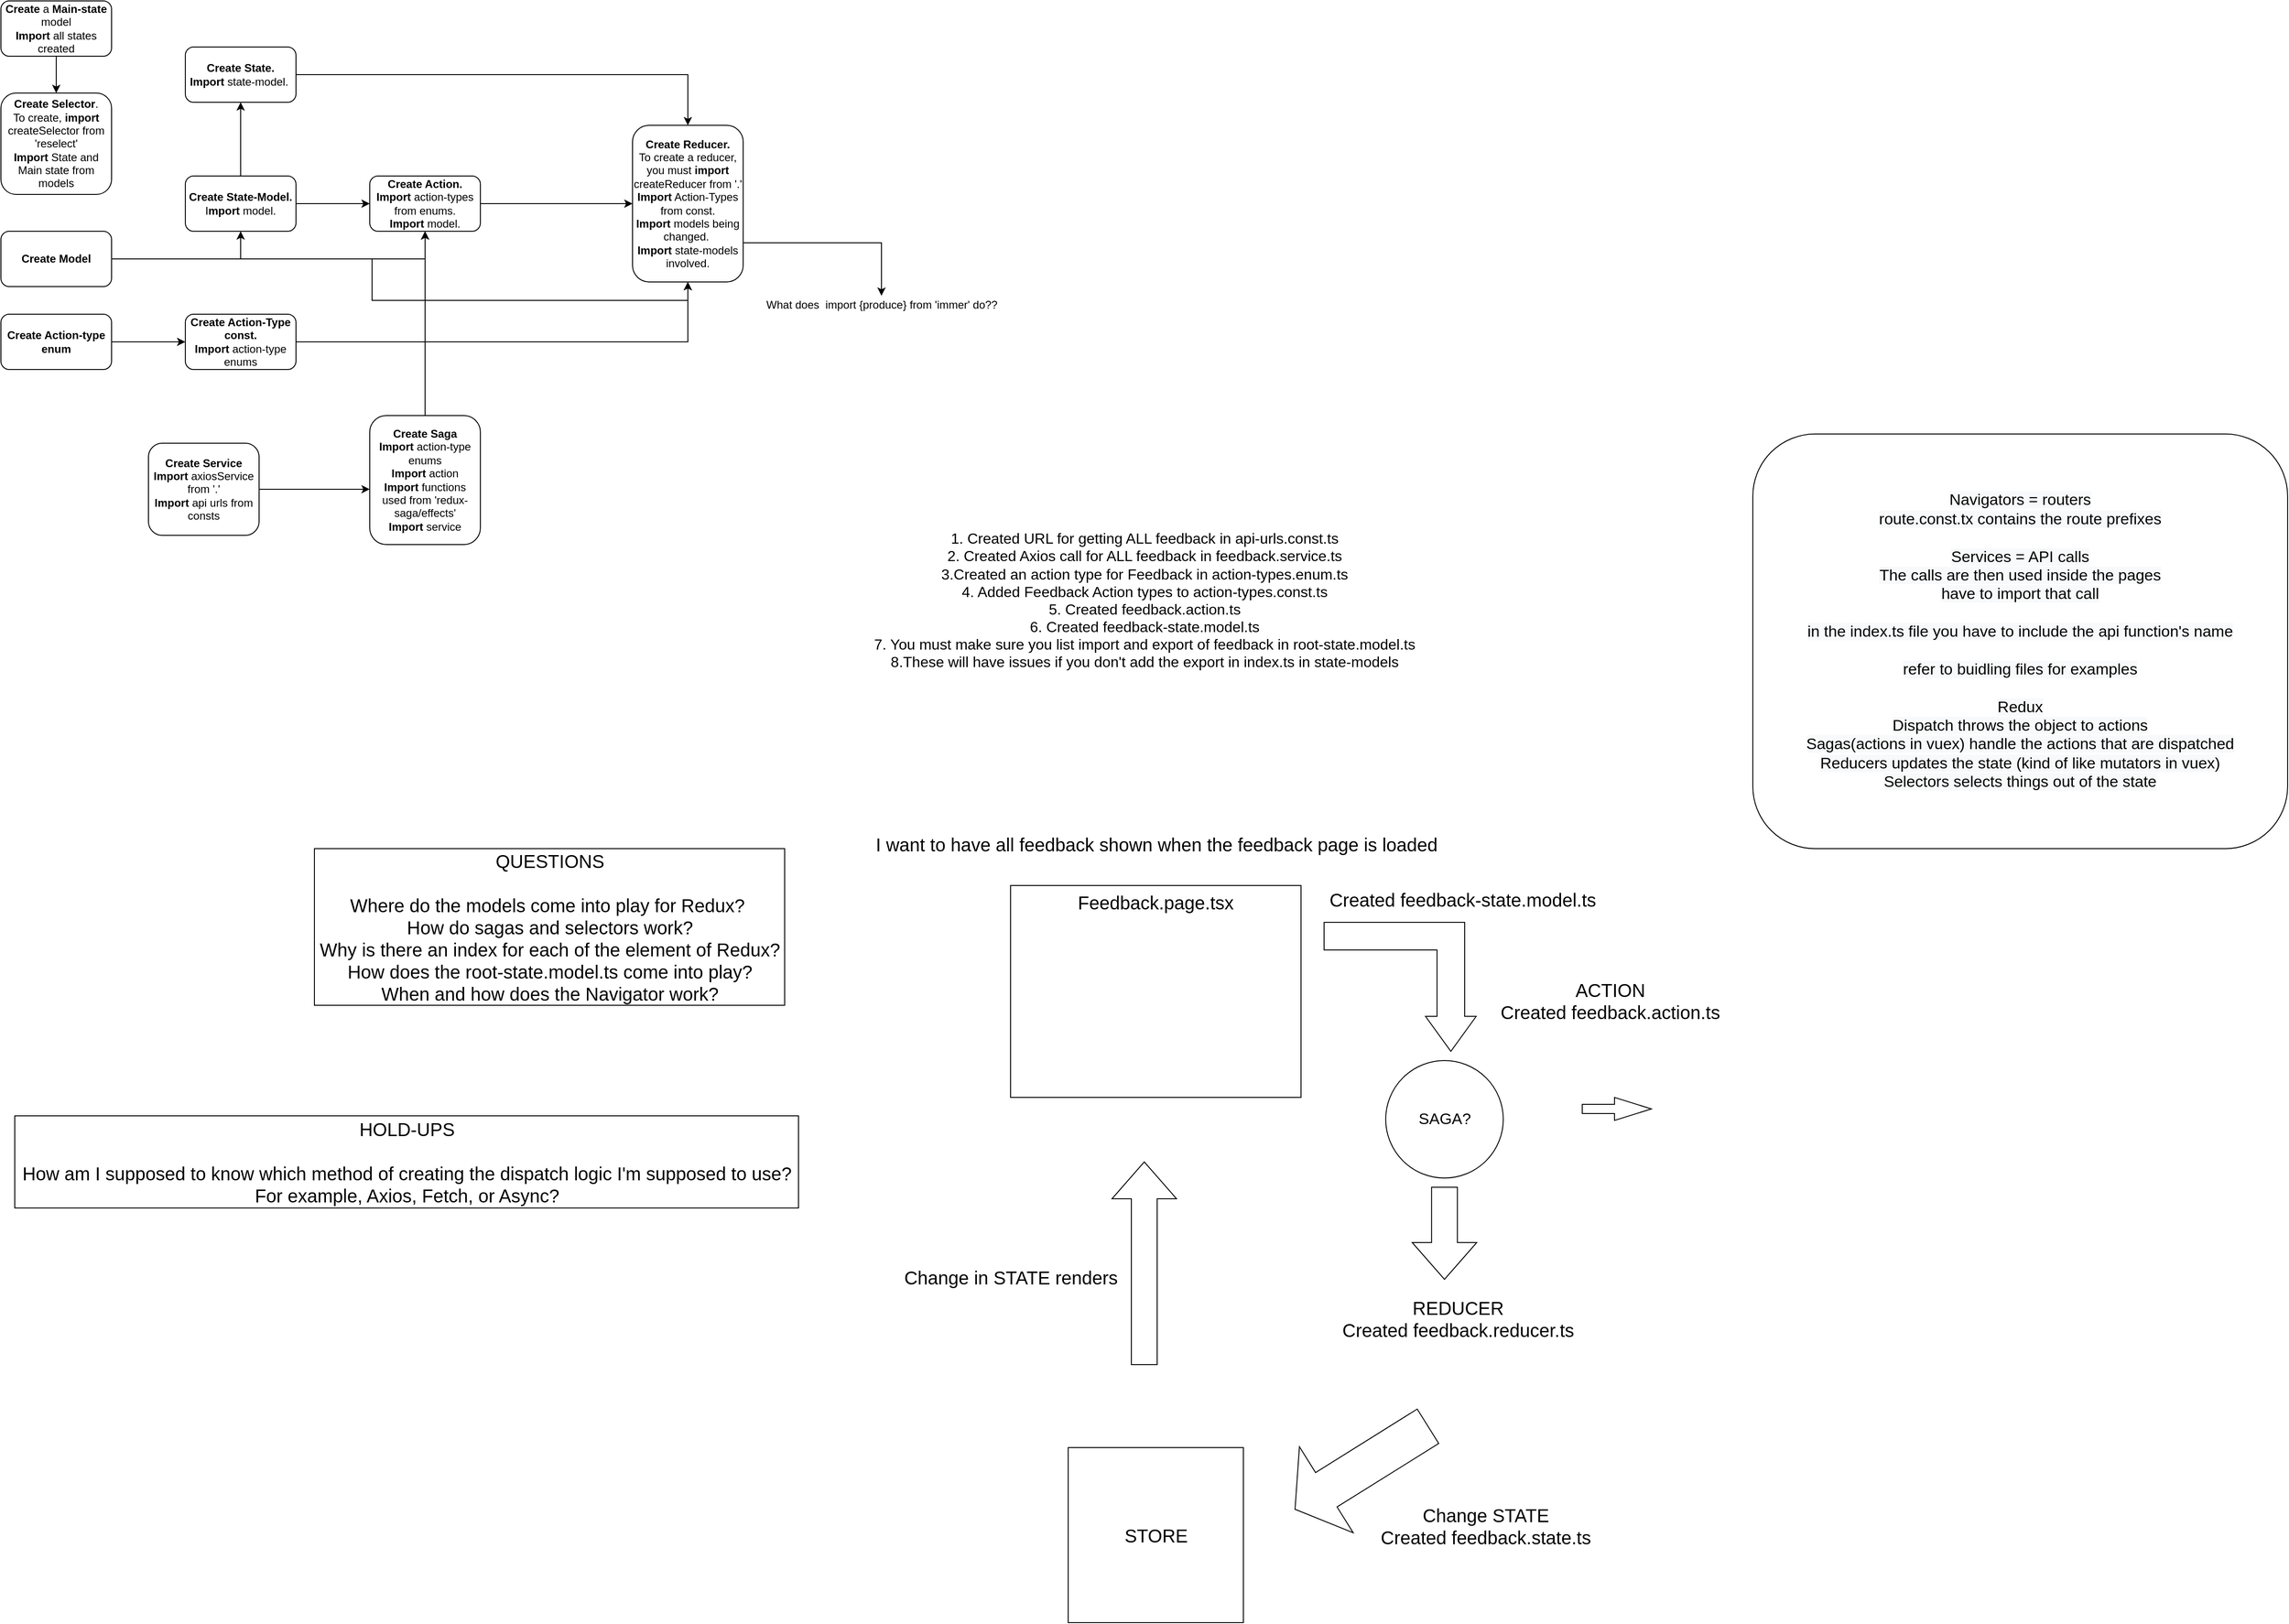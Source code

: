 <mxfile version="16.2.2" type="github"><diagram id="XgfM9L2U84ptgq3Brut_" name="Page-1"><mxGraphModel dx="2777" dy="1854" grid="1" gridSize="10" guides="1" tooltips="1" connect="1" arrows="1" fold="1" page="1" pageScale="1" pageWidth="850" pageHeight="1100" math="0" shadow="0"><root><mxCell id="0"/><mxCell id="1" parent="0"/><mxCell id="HKJ-q4QcWSh5zy6kkCTy-7" value="&lt;font style=&quot;font-size: 16px&quot;&gt;1. Created URL for getting ALL feedback in api-urls.const.ts&lt;br&gt;2. Created Axios call for ALL feedback in feedback.service.ts&lt;br&gt;3.Created an action type for Feedback in action-types.enum.ts&lt;br&gt;4. Added Feedback Action types to action-types.const.ts&lt;br&gt;5. Created feedback.action.ts&lt;br&gt;6. Created feedback-state.model.ts&lt;br&gt;7. You must make sure you list import and export of feedback in root-state.model.ts&lt;br&gt;8.These will have issues if you don't add the export in index.ts in state-models&lt;br&gt;&amp;nbsp;&lt;br&gt;&lt;/font&gt;" style="text;html=1;align=center;verticalAlign=middle;resizable=0;points=[];autosize=1;strokeColor=none;fillColor=none;" parent="1" vertex="1"><mxGeometry x="-290" y="-380" width="600" height="140" as="geometry"/></mxCell><mxCell id="xm6wbPc2NTRsquVf3GrX-1" value="&lt;font style=&quot;font-size: 20px;&quot;&gt;Feedback.page.tsx&lt;/font&gt;" style="rounded=0;whiteSpace=wrap;html=1;fontSize=20;horizontal=1;verticalAlign=top;" parent="1" vertex="1"><mxGeometry x="-135" y="-10" width="315" height="230" as="geometry"/></mxCell><mxCell id="Gx9mSEwqHbhLOsdDRLIW-3" value="I want to have all feedback shown when the feedback page is loaded" style="text;html=1;align=center;verticalAlign=middle;resizable=0;points=[];autosize=1;strokeColor=none;fillColor=none;fontSize=20;" parent="1" vertex="1"><mxGeometry x="-287.5" y="-70" width="620" height="30" as="geometry"/></mxCell><mxCell id="Gx9mSEwqHbhLOsdDRLIW-4" value="" style="html=1;shadow=0;dashed=0;align=center;verticalAlign=middle;shape=mxgraph.arrows2.bendArrow;dy=15;dx=38;notch=0;arrowHead=55;rounded=0;fontSize=20;direction=south;" parent="1" vertex="1"><mxGeometry x="205" y="30" width="165" height="140" as="geometry"/></mxCell><mxCell id="Gx9mSEwqHbhLOsdDRLIW-5" value="ACTION&lt;br&gt;Created feedback.action.ts" style="text;html=1;align=center;verticalAlign=middle;resizable=0;points=[];autosize=1;strokeColor=none;fillColor=none;fontSize=20;" parent="1" vertex="1"><mxGeometry x="390" y="90" width="250" height="50" as="geometry"/></mxCell><mxCell id="Gx9mSEwqHbhLOsdDRLIW-7" value="" style="html=1;shadow=0;dashed=0;align=center;verticalAlign=middle;shape=mxgraph.arrows2.arrow;dy=0.6;dx=40;direction=south;notch=0;fontSize=20;" parent="1" vertex="1"><mxGeometry x="300.6" y="317.5" width="70" height="100" as="geometry"/></mxCell><mxCell id="Gx9mSEwqHbhLOsdDRLIW-8" value="REDUCER&lt;br&gt;Created feedback.reducer.ts" style="text;html=1;align=center;verticalAlign=middle;resizable=0;points=[];autosize=1;strokeColor=none;fillColor=none;fontSize=20;" parent="1" vertex="1"><mxGeometry x="215" y="435" width="270" height="50" as="geometry"/></mxCell><mxCell id="Gx9mSEwqHbhLOsdDRLIW-9" value="" style="html=1;shadow=0;dashed=0;align=center;verticalAlign=middle;shape=mxgraph.arrows2.arrow;dy=0.6;dx=40;direction=north;notch=0;fontSize=20;rotation=-122;" parent="1" vertex="1"><mxGeometry x="190.6" y="536.96" width="110" height="170" as="geometry"/></mxCell><mxCell id="Gx9mSEwqHbhLOsdDRLIW-10" value="STORE" style="whiteSpace=wrap;html=1;aspect=fixed;fontSize=20;" parent="1" vertex="1"><mxGeometry x="-72.5" y="600" width="190" height="190" as="geometry"/></mxCell><mxCell id="Gx9mSEwqHbhLOsdDRLIW-11" value="Created feedback-state.model.ts" style="text;html=1;align=center;verticalAlign=middle;resizable=0;points=[];autosize=1;strokeColor=none;fillColor=none;fontSize=20;" parent="1" vertex="1"><mxGeometry x="205" y="-10" width="300" height="30" as="geometry"/></mxCell><mxCell id="Gx9mSEwqHbhLOsdDRLIW-13" value="Change STATE&lt;br&gt;Created feedback.state.ts" style="text;html=1;align=center;verticalAlign=middle;resizable=0;points=[];autosize=1;strokeColor=none;fillColor=none;fontSize=20;" parent="1" vertex="1"><mxGeometry x="260" y="660" width="240" height="50" as="geometry"/></mxCell><mxCell id="Gx9mSEwqHbhLOsdDRLIW-14" value="" style="html=1;shadow=0;dashed=0;align=center;verticalAlign=middle;shape=mxgraph.arrows2.arrow;dy=0.6;dx=40;direction=north;notch=0;fontSize=20;" parent="1" vertex="1"><mxGeometry x="-25" y="290" width="70" height="220" as="geometry"/></mxCell><mxCell id="Gx9mSEwqHbhLOsdDRLIW-15" value="Change in STATE renders" style="text;html=1;align=center;verticalAlign=middle;resizable=0;points=[];autosize=1;strokeColor=none;fillColor=none;fontSize=20;" parent="1" vertex="1"><mxGeometry x="-260" y="400" width="250" height="30" as="geometry"/></mxCell><mxCell id="Gx9mSEwqHbhLOsdDRLIW-16" value="&lt;font style=&quot;font-size: 20px&quot;&gt;QUESTIONS&lt;br&gt;&lt;br&gt;Where do the models come into play for Redux?&amp;nbsp;&lt;br&gt;How do sagas and selectors work?&lt;br&gt;Why is there an index for each of the element of Redux?&lt;br&gt;How does the root-state.model.ts come into play?&lt;br&gt;When and how does the Navigator work?&lt;/font&gt;" style="text;html=1;align=center;verticalAlign=middle;resizable=0;points=[];autosize=1;strokeColor=default;fillColor=default;fontSize=20;" parent="1" vertex="1"><mxGeometry x="-890" y="-50" width="510" height="170" as="geometry"/></mxCell><mxCell id="Gx9mSEwqHbhLOsdDRLIW-17" value="&lt;span style=&quot;background-color: rgb(248 , 249 , 250)&quot;&gt;Navigators = routers&lt;/span&gt;&lt;br style=&quot;background-color: rgb(248 , 249 , 250)&quot;&gt;&lt;span style=&quot;background-color: rgb(248 , 249 , 250)&quot;&gt;route.const.tx contains the route prefixes&lt;/span&gt;&lt;br style=&quot;background-color: rgb(248 , 249 , 250)&quot;&gt;&lt;br style=&quot;background-color: rgb(248 , 249 , 250)&quot;&gt;&lt;span style=&quot;background-color: rgb(248 , 249 , 250)&quot;&gt;Services = API calls&lt;/span&gt;&lt;br style=&quot;background-color: rgb(248 , 249 , 250)&quot;&gt;&lt;span style=&quot;background-color: rgb(248 , 249 , 250)&quot;&gt;The calls are then used inside the pages&lt;/span&gt;&lt;br style=&quot;background-color: rgb(248 , 249 , 250)&quot;&gt;&lt;span style=&quot;background-color: rgb(248 , 249 , 250)&quot;&gt;have to import that call&lt;/span&gt;&lt;br style=&quot;background-color: rgb(248 , 249 , 250)&quot;&gt;&lt;br style=&quot;background-color: rgb(248 , 249 , 250)&quot;&gt;&lt;span style=&quot;background-color: rgb(248 , 249 , 250)&quot;&gt;in the index.ts file you have to include the api function's name&lt;/span&gt;&lt;br style=&quot;background-color: rgb(248 , 249 , 250)&quot;&gt;&lt;br style=&quot;background-color: rgb(248 , 249 , 250)&quot;&gt;&lt;span style=&quot;background-color: rgb(248 , 249 , 250)&quot;&gt;refer to buidling files for examples&lt;/span&gt;&lt;br style=&quot;background-color: rgb(248 , 249 , 250)&quot;&gt;&lt;br style=&quot;background-color: rgb(248 , 249 , 250)&quot;&gt;&lt;span style=&quot;background-color: rgb(248 , 249 , 250)&quot;&gt;Redux&lt;/span&gt;&lt;br style=&quot;background-color: rgb(248 , 249 , 250)&quot;&gt;&lt;span style=&quot;background-color: rgb(248 , 249 , 250)&quot;&gt;Dispatch throws the object to actions&lt;/span&gt;&lt;br style=&quot;background-color: rgb(248 , 249 , 250)&quot;&gt;&lt;span style=&quot;background-color: rgb(248 , 249 , 250)&quot;&gt;Sagas(actions in vuex) handle the actions that are dispatched&lt;/span&gt;&lt;br style=&quot;background-color: rgb(248 , 249 , 250)&quot;&gt;&lt;span style=&quot;background-color: rgb(248 , 249 , 250)&quot;&gt;Reducers updates the state (kind of like mutators in vuex)&lt;/span&gt;&lt;br style=&quot;background-color: rgb(248 , 249 , 250)&quot;&gt;&lt;span style=&quot;background-color: rgb(248 , 249 , 250)&quot;&gt;Selectors selects things out of the state&lt;/span&gt;" style="rounded=1;html=1;fontSize=17;fillColor=default;gradientColor=none;labelBackgroundColor=default;labelBorderColor=none;whiteSpace=wrap;" parent="1" vertex="1"><mxGeometry x="670" y="-500" width="580" height="450" as="geometry"/></mxCell><mxCell id="Gx9mSEwqHbhLOsdDRLIW-18" value="" style="html=1;shadow=0;dashed=0;align=center;verticalAlign=middle;shape=mxgraph.arrows2.arrow;dy=0.6;dx=40;notch=0;rounded=0;glass=0;labelBackgroundColor=default;labelBorderColor=none;fontSize=17;fillColor=default;gradientColor=none;" parent="1" vertex="1"><mxGeometry x="485" y="220" width="75" height="25" as="geometry"/></mxCell><mxCell id="Gx9mSEwqHbhLOsdDRLIW-19" value="SAGA?" style="ellipse;whiteSpace=wrap;html=1;aspect=fixed;rounded=0;glass=0;labelBackgroundColor=default;labelBorderColor=none;fontSize=17;fillColor=default;gradientColor=none;" parent="1" vertex="1"><mxGeometry x="271.85" y="180" width="127.5" height="127.5" as="geometry"/></mxCell><mxCell id="Gx9mSEwqHbhLOsdDRLIW-20" value="HOLD-UPS&lt;br&gt;&lt;br&gt;How am I supposed to know which method of creating the dispatch logic I'm supposed to use?&lt;br&gt;For example, Axios, Fetch, or Async?" style="text;html=1;align=center;verticalAlign=middle;resizable=0;points=[];autosize=1;strokeColor=default;fillColor=default;fontSize=20;gradientColor=none;" parent="1" vertex="1"><mxGeometry x="-1215" y="240" width="850" height="100" as="geometry"/></mxCell><mxCell id="nQYD_IvhaFjxJZ9YPyPO-30" value="" style="edgeStyle=orthogonalEdgeStyle;rounded=0;orthogonalLoop=1;jettySize=auto;html=1;entryX=0.5;entryY=1;entryDx=0;entryDy=0;" parent="1" source="nQYD_IvhaFjxJZ9YPyPO-28" target="nQYD_IvhaFjxJZ9YPyPO-29" edge="1"><mxGeometry relative="1" as="geometry"/></mxCell><mxCell id="nQYD_IvhaFjxJZ9YPyPO-43" style="edgeStyle=orthogonalEdgeStyle;rounded=0;orthogonalLoop=1;jettySize=auto;html=1;exitX=1;exitY=0.5;exitDx=0;exitDy=0;entryX=0.5;entryY=1;entryDx=0;entryDy=0;" parent="1" source="nQYD_IvhaFjxJZ9YPyPO-28" target="nQYD_IvhaFjxJZ9YPyPO-36" edge="1"><mxGeometry relative="1" as="geometry"/></mxCell><mxCell id="nQYD_IvhaFjxJZ9YPyPO-44" style="edgeStyle=orthogonalEdgeStyle;rounded=0;orthogonalLoop=1;jettySize=auto;html=1;exitX=1;exitY=0.5;exitDx=0;exitDy=0;entryX=0.5;entryY=1;entryDx=0;entryDy=0;" parent="1" source="nQYD_IvhaFjxJZ9YPyPO-28" target="nQYD_IvhaFjxJZ9YPyPO-38" edge="1"><mxGeometry relative="1" as="geometry"/></mxCell><mxCell id="nQYD_IvhaFjxJZ9YPyPO-28" value="&lt;b&gt;Create Model&lt;/b&gt;" style="rounded=1;whiteSpace=wrap;html=1;" parent="1" vertex="1"><mxGeometry x="-1230" y="-720" width="120" height="60" as="geometry"/></mxCell><mxCell id="nQYD_IvhaFjxJZ9YPyPO-37" value="" style="edgeStyle=orthogonalEdgeStyle;rounded=0;orthogonalLoop=1;jettySize=auto;html=1;" parent="1" source="nQYD_IvhaFjxJZ9YPyPO-29" target="nQYD_IvhaFjxJZ9YPyPO-36" edge="1"><mxGeometry relative="1" as="geometry"/></mxCell><mxCell id="nQYD_IvhaFjxJZ9YPyPO-41" value="" style="edgeStyle=orthogonalEdgeStyle;rounded=0;orthogonalLoop=1;jettySize=auto;html=1;" parent="1" source="nQYD_IvhaFjxJZ9YPyPO-29" target="nQYD_IvhaFjxJZ9YPyPO-40" edge="1"><mxGeometry relative="1" as="geometry"/></mxCell><mxCell id="nQYD_IvhaFjxJZ9YPyPO-29" value="&lt;b&gt;Create State-Model.&lt;/b&gt;&lt;br&gt;I&lt;b&gt;mport&lt;/b&gt; model." style="rounded=1;whiteSpace=wrap;html=1;" parent="1" vertex="1"><mxGeometry x="-1030" y="-780" width="120" height="60" as="geometry"/></mxCell><mxCell id="nQYD_IvhaFjxJZ9YPyPO-45" style="edgeStyle=orthogonalEdgeStyle;rounded=0;orthogonalLoop=1;jettySize=auto;html=1;exitX=1;exitY=0.5;exitDx=0;exitDy=0;" parent="1" source="nQYD_IvhaFjxJZ9YPyPO-31" target="nQYD_IvhaFjxJZ9YPyPO-38" edge="1"><mxGeometry relative="1" as="geometry"/></mxCell><mxCell id="nQYD_IvhaFjxJZ9YPyPO-31" value="&lt;b&gt;Create Action-Type const.&lt;br&gt;Import&lt;/b&gt; action-type enums" style="rounded=1;whiteSpace=wrap;html=1;" parent="1" vertex="1"><mxGeometry x="-1030" y="-630" width="120" height="60" as="geometry"/></mxCell><mxCell id="nQYD_IvhaFjxJZ9YPyPO-35" style="edgeStyle=orthogonalEdgeStyle;rounded=0;orthogonalLoop=1;jettySize=auto;html=1;exitX=1;exitY=0.5;exitDx=0;exitDy=0;entryX=0;entryY=0.5;entryDx=0;entryDy=0;" parent="1" source="nQYD_IvhaFjxJZ9YPyPO-33" target="nQYD_IvhaFjxJZ9YPyPO-31" edge="1"><mxGeometry relative="1" as="geometry"/></mxCell><mxCell id="nQYD_IvhaFjxJZ9YPyPO-33" value="&lt;b&gt;Create Action-type enum&lt;/b&gt;" style="rounded=1;whiteSpace=wrap;html=1;" parent="1" vertex="1"><mxGeometry x="-1230" y="-630" width="120" height="60" as="geometry"/></mxCell><mxCell id="nQYD_IvhaFjxJZ9YPyPO-39" value="" style="edgeStyle=orthogonalEdgeStyle;rounded=0;orthogonalLoop=1;jettySize=auto;html=1;" parent="1" source="nQYD_IvhaFjxJZ9YPyPO-36" target="nQYD_IvhaFjxJZ9YPyPO-38" edge="1"><mxGeometry relative="1" as="geometry"/></mxCell><mxCell id="nQYD_IvhaFjxJZ9YPyPO-36" value="&lt;b&gt;Create Action.&lt;/b&gt;&lt;br&gt;&lt;b&gt;Import&lt;/b&gt; action-types from enums.&lt;br&gt;&lt;b&gt;Import&lt;/b&gt; model." style="whiteSpace=wrap;html=1;rounded=1;" parent="1" vertex="1"><mxGeometry x="-830" y="-780" width="120" height="60" as="geometry"/></mxCell><mxCell id="YAgToooJ_ImY5qEn4WsH-1" style="edgeStyle=orthogonalEdgeStyle;rounded=0;orthogonalLoop=1;jettySize=auto;html=1;exitX=1;exitY=0.75;exitDx=0;exitDy=0;" parent="1" source="nQYD_IvhaFjxJZ9YPyPO-38" target="nQYD_IvhaFjxJZ9YPyPO-46" edge="1"><mxGeometry relative="1" as="geometry"/></mxCell><mxCell id="nQYD_IvhaFjxJZ9YPyPO-38" value="&lt;b&gt;Create Reducer.&lt;/b&gt;&lt;br&gt;To create a reducer, you must &lt;b&gt;import&lt;/b&gt; createReducer from '.'&lt;br&gt;&lt;b&gt;Import&lt;/b&gt; Action-Types from const.&lt;br&gt;&lt;b&gt;Import&lt;/b&gt; models being changed.&amp;nbsp;&lt;br&gt;&lt;b&gt;Import&lt;/b&gt; state-models involved." style="whiteSpace=wrap;html=1;rounded=1;" parent="1" vertex="1"><mxGeometry x="-545" y="-835" width="120" height="170" as="geometry"/></mxCell><mxCell id="nQYD_IvhaFjxJZ9YPyPO-42" style="edgeStyle=orthogonalEdgeStyle;rounded=0;orthogonalLoop=1;jettySize=auto;html=1;exitX=1;exitY=0.5;exitDx=0;exitDy=0;" parent="1" source="nQYD_IvhaFjxJZ9YPyPO-40" target="nQYD_IvhaFjxJZ9YPyPO-38" edge="1"><mxGeometry relative="1" as="geometry"/></mxCell><mxCell id="nQYD_IvhaFjxJZ9YPyPO-40" value="&lt;b&gt;Create State.&lt;/b&gt;&lt;br&gt;&lt;b&gt;Import&lt;/b&gt; state-model.&amp;nbsp;" style="whiteSpace=wrap;html=1;rounded=1;" parent="1" vertex="1"><mxGeometry x="-1030" y="-920" width="120" height="60" as="geometry"/></mxCell><mxCell id="nQYD_IvhaFjxJZ9YPyPO-46" value="What does&amp;nbsp; import {produce} from 'immer' do??" style="text;html=1;align=center;verticalAlign=middle;resizable=0;points=[];autosize=1;strokeColor=none;fillColor=none;" parent="1" vertex="1"><mxGeometry x="-410" y="-650" width="270" height="20" as="geometry"/></mxCell><mxCell id="nQYD_IvhaFjxJZ9YPyPO-47" value="&lt;b&gt;Create Selector&lt;/b&gt;.&lt;br&gt;To create, &lt;b&gt;import&lt;/b&gt; createSelector from 'reselect'&lt;br&gt;&lt;b&gt;Import&lt;/b&gt; State and Main state from models" style="rounded=1;whiteSpace=wrap;html=1;" parent="1" vertex="1"><mxGeometry x="-1230" y="-870" width="120" height="110" as="geometry"/></mxCell><mxCell id="YAgToooJ_ImY5qEn4WsH-2" style="edgeStyle=orthogonalEdgeStyle;rounded=0;orthogonalLoop=1;jettySize=auto;html=1;exitX=0.5;exitY=1;exitDx=0;exitDy=0;entryX=0.5;entryY=0;entryDx=0;entryDy=0;" parent="1" source="nQYD_IvhaFjxJZ9YPyPO-48" target="nQYD_IvhaFjxJZ9YPyPO-47" edge="1"><mxGeometry relative="1" as="geometry"/></mxCell><mxCell id="nQYD_IvhaFjxJZ9YPyPO-48" value="&lt;b&gt;Create&lt;/b&gt; a &lt;b&gt;Main-state&lt;/b&gt; model&lt;br&gt;&lt;b&gt;Import&lt;/b&gt; all states created" style="rounded=1;whiteSpace=wrap;html=1;" parent="1" vertex="1"><mxGeometry x="-1230" y="-970" width="120" height="60" as="geometry"/></mxCell><mxCell id="BQLCb-r1M4D8ytb4ux0Q-5" style="edgeStyle=orthogonalEdgeStyle;rounded=0;orthogonalLoop=1;jettySize=auto;html=1;exitX=0.5;exitY=0;exitDx=0;exitDy=0;" parent="1" source="BQLCb-r1M4D8ytb4ux0Q-2" target="nQYD_IvhaFjxJZ9YPyPO-36" edge="1"><mxGeometry relative="1" as="geometry"/></mxCell><mxCell id="BQLCb-r1M4D8ytb4ux0Q-2" value="&lt;b&gt;Create Saga&lt;/b&gt;&lt;br&gt;&lt;b&gt;Import&lt;/b&gt; action-type enums&lt;br&gt;&lt;b&gt;Import&lt;/b&gt; action&lt;br&gt;&lt;b&gt;Import&lt;/b&gt; functions used from 'redux-saga/effects'&lt;br&gt;&lt;b&gt;Import&lt;/b&gt; service" style="rounded=1;whiteSpace=wrap;html=1;" parent="1" vertex="1"><mxGeometry x="-830" y="-520" width="120" height="140" as="geometry"/></mxCell><mxCell id="BQLCb-r1M4D8ytb4ux0Q-6" style="edgeStyle=orthogonalEdgeStyle;rounded=0;orthogonalLoop=1;jettySize=auto;html=1;exitX=1;exitY=0.5;exitDx=0;exitDy=0;entryX=0;entryY=0.571;entryDx=0;entryDy=0;entryPerimeter=0;" parent="1" source="BQLCb-r1M4D8ytb4ux0Q-4" target="BQLCb-r1M4D8ytb4ux0Q-2" edge="1"><mxGeometry relative="1" as="geometry"/></mxCell><mxCell id="BQLCb-r1M4D8ytb4ux0Q-4" value="&lt;b&gt;Create Service&lt;/b&gt;&lt;br&gt;&lt;b&gt;Import&lt;/b&gt; axiosService from '.'&lt;br&gt;&lt;b&gt;Import&lt;/b&gt; api urls from consts" style="rounded=1;whiteSpace=wrap;html=1;" parent="1" vertex="1"><mxGeometry x="-1070" y="-490" width="120" height="100" as="geometry"/></mxCell></root></mxGraphModel></diagram></mxfile>